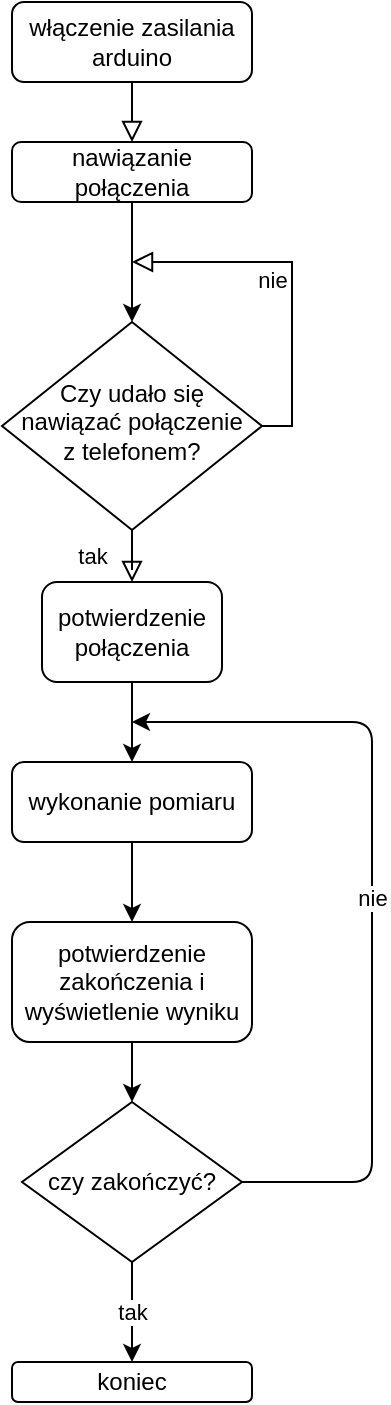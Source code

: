 <mxfile version="12.7.9" type="github"><diagram id="C5RBs43oDa-KdzZeNtuy" name="Page-1"><mxGraphModel dx="1422" dy="745" grid="1" gridSize="10" guides="1" tooltips="1" connect="1" arrows="1" fold="1" page="1" pageScale="1" pageWidth="827" pageHeight="1169" math="0" shadow="0"><root><mxCell id="WIyWlLk6GJQsqaUBKTNV-0"/><mxCell id="WIyWlLk6GJQsqaUBKTNV-1" parent="WIyWlLk6GJQsqaUBKTNV-0"/><mxCell id="WIyWlLk6GJQsqaUBKTNV-2" value="" style="rounded=0;html=1;jettySize=auto;orthogonalLoop=1;fontSize=11;endArrow=block;endFill=0;endSize=8;strokeWidth=1;shadow=0;labelBackgroundColor=none;edgeStyle=orthogonalEdgeStyle;entryX=0.5;entryY=0;entryDx=0;entryDy=0;" parent="WIyWlLk6GJQsqaUBKTNV-1" source="WIyWlLk6GJQsqaUBKTNV-3" target="-_zIIGkT1tY33YsoPH2_-16" edge="1"><mxGeometry relative="1" as="geometry"/></mxCell><mxCell id="WIyWlLk6GJQsqaUBKTNV-3" value="włączenie zasilania arduino" style="rounded=1;whiteSpace=wrap;html=1;fontSize=12;glass=0;strokeWidth=1;shadow=0;" parent="WIyWlLk6GJQsqaUBKTNV-1" vertex="1"><mxGeometry x="326" y="120" width="120" height="40" as="geometry"/></mxCell><mxCell id="WIyWlLk6GJQsqaUBKTNV-4" value="tak" style="rounded=0;html=1;jettySize=auto;orthogonalLoop=1;fontSize=11;endArrow=block;endFill=0;endSize=8;strokeWidth=1;shadow=0;labelBackgroundColor=none;edgeStyle=orthogonalEdgeStyle;entryX=0.5;entryY=0;entryDx=0;entryDy=0;" parent="WIyWlLk6GJQsqaUBKTNV-1" source="WIyWlLk6GJQsqaUBKTNV-6" target="-_zIIGkT1tY33YsoPH2_-2" edge="1"><mxGeometry y="20" relative="1" as="geometry"><mxPoint as="offset"/><mxPoint x="386" y="400" as="targetPoint"/></mxGeometry></mxCell><mxCell id="WIyWlLk6GJQsqaUBKTNV-5" value="nie" style="edgeStyle=orthogonalEdgeStyle;rounded=0;html=1;jettySize=auto;orthogonalLoop=1;fontSize=11;endArrow=block;endFill=0;endSize=8;strokeWidth=1;shadow=0;labelBackgroundColor=none;" parent="WIyWlLk6GJQsqaUBKTNV-1" source="WIyWlLk6GJQsqaUBKTNV-6" edge="1"><mxGeometry y="10" relative="1" as="geometry"><mxPoint as="offset"/><mxPoint x="386" y="250" as="targetPoint"/><Array as="points"><mxPoint x="466" y="332"/><mxPoint x="466" y="250"/></Array></mxGeometry></mxCell><mxCell id="WIyWlLk6GJQsqaUBKTNV-6" value="Czy udało się nawiązać połączenie z telefonem?" style="rhombus;whiteSpace=wrap;html=1;shadow=0;fontFamily=Helvetica;fontSize=12;align=center;strokeWidth=1;spacing=6;spacingTop=-4;" parent="WIyWlLk6GJQsqaUBKTNV-1" vertex="1"><mxGeometry x="321" y="280" width="130" height="104" as="geometry"/></mxCell><mxCell id="WIyWlLk6GJQsqaUBKTNV-11" value="wykonanie pomiaru" style="rounded=1;whiteSpace=wrap;html=1;fontSize=12;glass=0;strokeWidth=1;shadow=0;" parent="WIyWlLk6GJQsqaUBKTNV-1" vertex="1"><mxGeometry x="326" y="500" width="120" height="40" as="geometry"/></mxCell><mxCell id="-_zIIGkT1tY33YsoPH2_-2" value="potwierdzenie połączenia" style="rounded=1;whiteSpace=wrap;html=1;" vertex="1" parent="WIyWlLk6GJQsqaUBKTNV-1"><mxGeometry x="341" y="410" width="90" height="50" as="geometry"/></mxCell><mxCell id="-_zIIGkT1tY33YsoPH2_-3" value="" style="endArrow=classic;html=1;exitX=0.5;exitY=1;exitDx=0;exitDy=0;entryX=0.5;entryY=0;entryDx=0;entryDy=0;" edge="1" parent="WIyWlLk6GJQsqaUBKTNV-1" source="-_zIIGkT1tY33YsoPH2_-2" target="WIyWlLk6GJQsqaUBKTNV-11"><mxGeometry width="50" height="50" relative="1" as="geometry"><mxPoint x="556" y="540" as="sourcePoint"/><mxPoint x="606" y="490" as="targetPoint"/></mxGeometry></mxCell><mxCell id="-_zIIGkT1tY33YsoPH2_-5" value="" style="endArrow=classic;html=1;exitX=0.5;exitY=1;exitDx=0;exitDy=0;" edge="1" parent="WIyWlLk6GJQsqaUBKTNV-1" source="WIyWlLk6GJQsqaUBKTNV-11" target="-_zIIGkT1tY33YsoPH2_-6"><mxGeometry width="50" height="50" relative="1" as="geometry"><mxPoint x="556" y="640" as="sourcePoint"/><mxPoint x="606" y="590" as="targetPoint"/></mxGeometry></mxCell><mxCell id="-_zIIGkT1tY33YsoPH2_-6" value="potwierdzenie zakończenia i wyświetlenie wyniku" style="rounded=1;whiteSpace=wrap;html=1;" vertex="1" parent="WIyWlLk6GJQsqaUBKTNV-1"><mxGeometry x="326" y="580" width="120" height="60" as="geometry"/></mxCell><mxCell id="-_zIIGkT1tY33YsoPH2_-7" value="czy zakończyć?" style="rhombus;whiteSpace=wrap;html=1;" vertex="1" parent="WIyWlLk6GJQsqaUBKTNV-1"><mxGeometry x="331" y="670" width="110" height="80" as="geometry"/></mxCell><mxCell id="-_zIIGkT1tY33YsoPH2_-8" value="" style="endArrow=classic;html=1;exitX=0.5;exitY=1;exitDx=0;exitDy=0;entryX=0.5;entryY=0;entryDx=0;entryDy=0;" edge="1" parent="WIyWlLk6GJQsqaUBKTNV-1" source="-_zIIGkT1tY33YsoPH2_-6" target="-_zIIGkT1tY33YsoPH2_-7"><mxGeometry width="50" height="50" relative="1" as="geometry"><mxPoint x="556" y="640" as="sourcePoint"/><mxPoint x="606" y="590" as="targetPoint"/></mxGeometry></mxCell><mxCell id="-_zIIGkT1tY33YsoPH2_-12" value="tak" style="endArrow=classic;html=1;exitX=0.5;exitY=1;exitDx=0;exitDy=0;entryX=0.5;entryY=0;entryDx=0;entryDy=0;" edge="1" parent="WIyWlLk6GJQsqaUBKTNV-1" source="-_zIIGkT1tY33YsoPH2_-7" target="-_zIIGkT1tY33YsoPH2_-14"><mxGeometry width="50" height="50" relative="1" as="geometry"><mxPoint x="556" y="640" as="sourcePoint"/><mxPoint x="386" y="780" as="targetPoint"/></mxGeometry></mxCell><mxCell id="-_zIIGkT1tY33YsoPH2_-14" value="koniec" style="rounded=1;whiteSpace=wrap;html=1;" vertex="1" parent="WIyWlLk6GJQsqaUBKTNV-1"><mxGeometry x="326" y="800" width="120" height="20" as="geometry"/></mxCell><mxCell id="-_zIIGkT1tY33YsoPH2_-15" value="nie" style="endArrow=classic;html=1;exitX=1;exitY=0.5;exitDx=0;exitDy=0;" edge="1" parent="WIyWlLk6GJQsqaUBKTNV-1" source="-_zIIGkT1tY33YsoPH2_-7"><mxGeometry width="50" height="50" relative="1" as="geometry"><mxPoint x="556" y="540" as="sourcePoint"/><mxPoint x="386" y="480" as="targetPoint"/><Array as="points"><mxPoint x="506" y="710"/><mxPoint x="506" y="480"/></Array></mxGeometry></mxCell><mxCell id="-_zIIGkT1tY33YsoPH2_-16" value="nawiązanie połączenia" style="rounded=1;whiteSpace=wrap;html=1;" vertex="1" parent="WIyWlLk6GJQsqaUBKTNV-1"><mxGeometry x="326" y="190" width="120" height="30" as="geometry"/></mxCell><mxCell id="-_zIIGkT1tY33YsoPH2_-17" value="" style="endArrow=classic;html=1;exitX=0.5;exitY=1;exitDx=0;exitDy=0;entryX=0.5;entryY=0;entryDx=0;entryDy=0;" edge="1" parent="WIyWlLk6GJQsqaUBKTNV-1" source="-_zIIGkT1tY33YsoPH2_-16" target="WIyWlLk6GJQsqaUBKTNV-6"><mxGeometry width="50" height="50" relative="1" as="geometry"><mxPoint x="556" y="340" as="sourcePoint"/><mxPoint x="606" y="290" as="targetPoint"/></mxGeometry></mxCell></root></mxGraphModel></diagram></mxfile>